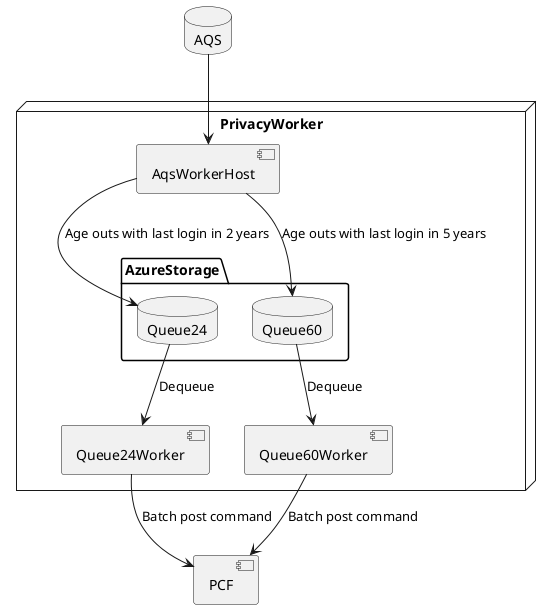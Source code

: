 @startuml MultiQueue

database AQS


node PrivacyWorker {
    component AqsWorkerHost
    folder AzureStorage {
        database Queue24
        database Queue60
    }

    component Queue24Worker
    component Queue60Worker
}

AQS --> AqsWorkerHost

AqsWorkerHost --> Queue24 : Age outs with last login in 2 years
AqsWorkerHost --> Queue60 : Age outs with last login in 5 years

Queue24 --> Queue24Worker : Dequeue
Queue60 --> Queue60Worker : Dequeue

Queue24Worker --> [PCF] : Batch post command
Queue60Worker --> [PCF] : Batch post command

@enduml
